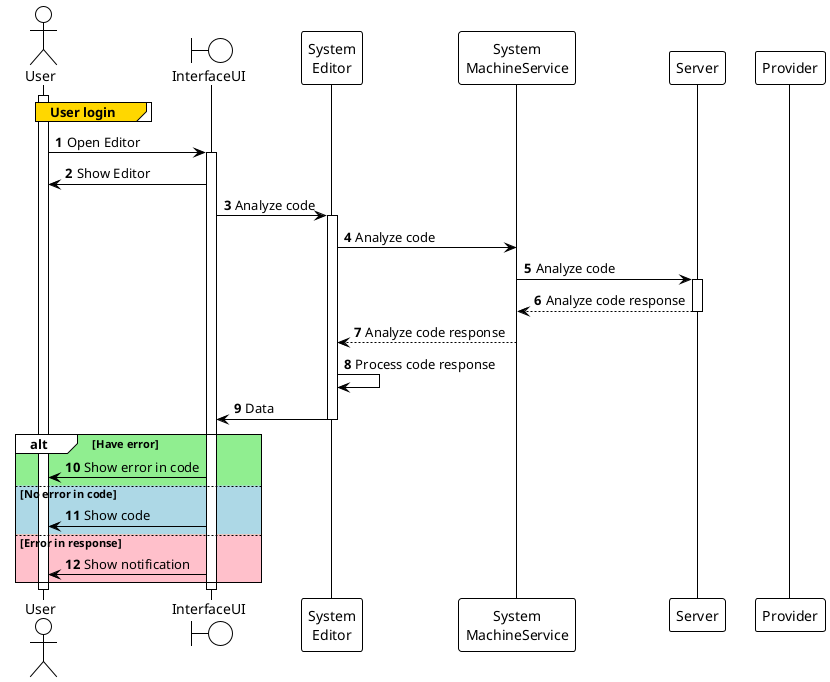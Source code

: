 @startuml
'https://plantuml.com/sequence-diagram
!theme plain

autonumber

actor User
boundary InterfaceUI
participant "System\nEditor" as System
participant "System\nMachineService" as MachineService
participant Server
participant "Provider" as Firebase

activate User
group#Gold User login

end
User -> InterfaceUI: Open Editor
activate InterfaceUI
User <- InterfaceUI: Show Editor

InterfaceUI -> System: Analyze code
  activate System
  System -> MachineService: Analyze code
  MachineService -> Server: Analyze code
  activate Server
  MachineService <-- Server: Analyze code response
  deactivate Server
  System <-- MachineService: Analyze code response
  System -> System: Process code response
  InterfaceUI <- System: Data
  deactivate System

  alt #LightGreen Have error
    User <- InterfaceUI: Show error in code
  else #LightBlue No error in code
    User <- InterfaceUI: Show code
  else #Pink Error in response
    User <- InterfaceUI: Show notification
  end

deactivate InterfaceUI
deactivate User

@enduml

